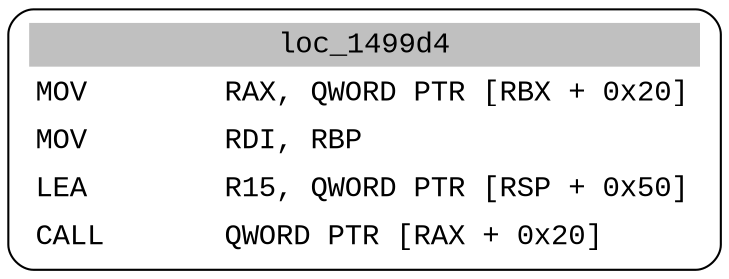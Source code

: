 digraph asm_graph {
1941 [
shape="Mrecord" fontname="Courier New"label =<<table border="0" cellborder="0" cellpadding="3"><tr><td align="center" colspan="2" bgcolor="grey">loc_1499d4</td></tr><tr><td align="left">MOV        RAX, QWORD PTR [RBX + 0x20]</td></tr><tr><td align="left">MOV        RDI, RBP</td></tr><tr><td align="left">LEA        R15, QWORD PTR [RSP + 0x50]</td></tr><tr><td align="left">CALL       QWORD PTR [RAX + 0x20]</td></tr></table>> ];
}